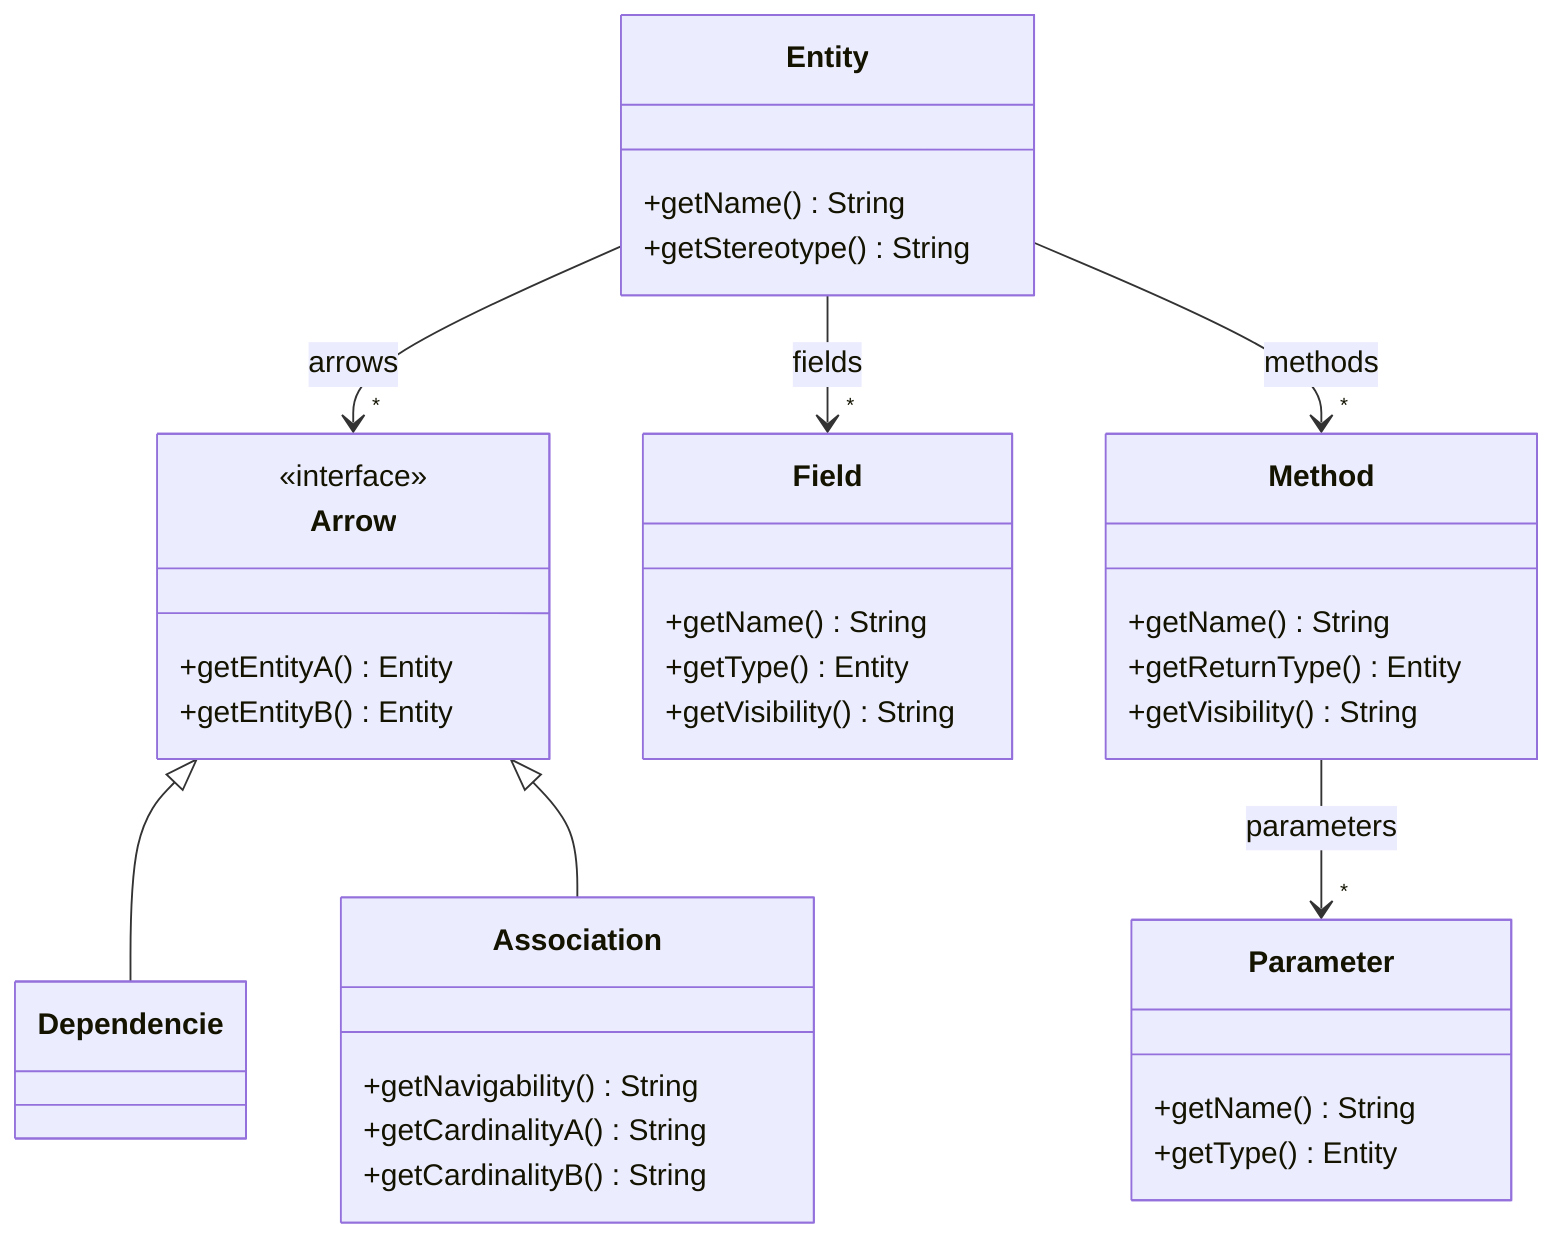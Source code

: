 classDiagram
    direction TB
    Entity-->"*" Arrow : arrows
    
    class Entity{
        +getName() String
        +getStereotype() String
    }
    Arrow <|-- Dependencie 
    Arrow <|-- Association 
     
    class Arrow{
        <<interface>>
        +getEntityA() Entity
        +getEntityB() Entity
    }
    
   
    class Association{
        +getNavigability() String
        +getCardinalityA() String
        +getCardinalityB() String
    }
    
    Entity -->"*"  Field : fields
    Entity -->"*"  Method : methods

    class Field{
        +getName() String
        +getType() Entity
        +getVisibility() String
    }

    class Method{
        +getName() String
        +getReturnType() Entity
        +getVisibility() String
    }
    Method -->"*" Parameter : parameters

    class Parameter{
        +getName() String
        +getType() Entity
        
    }